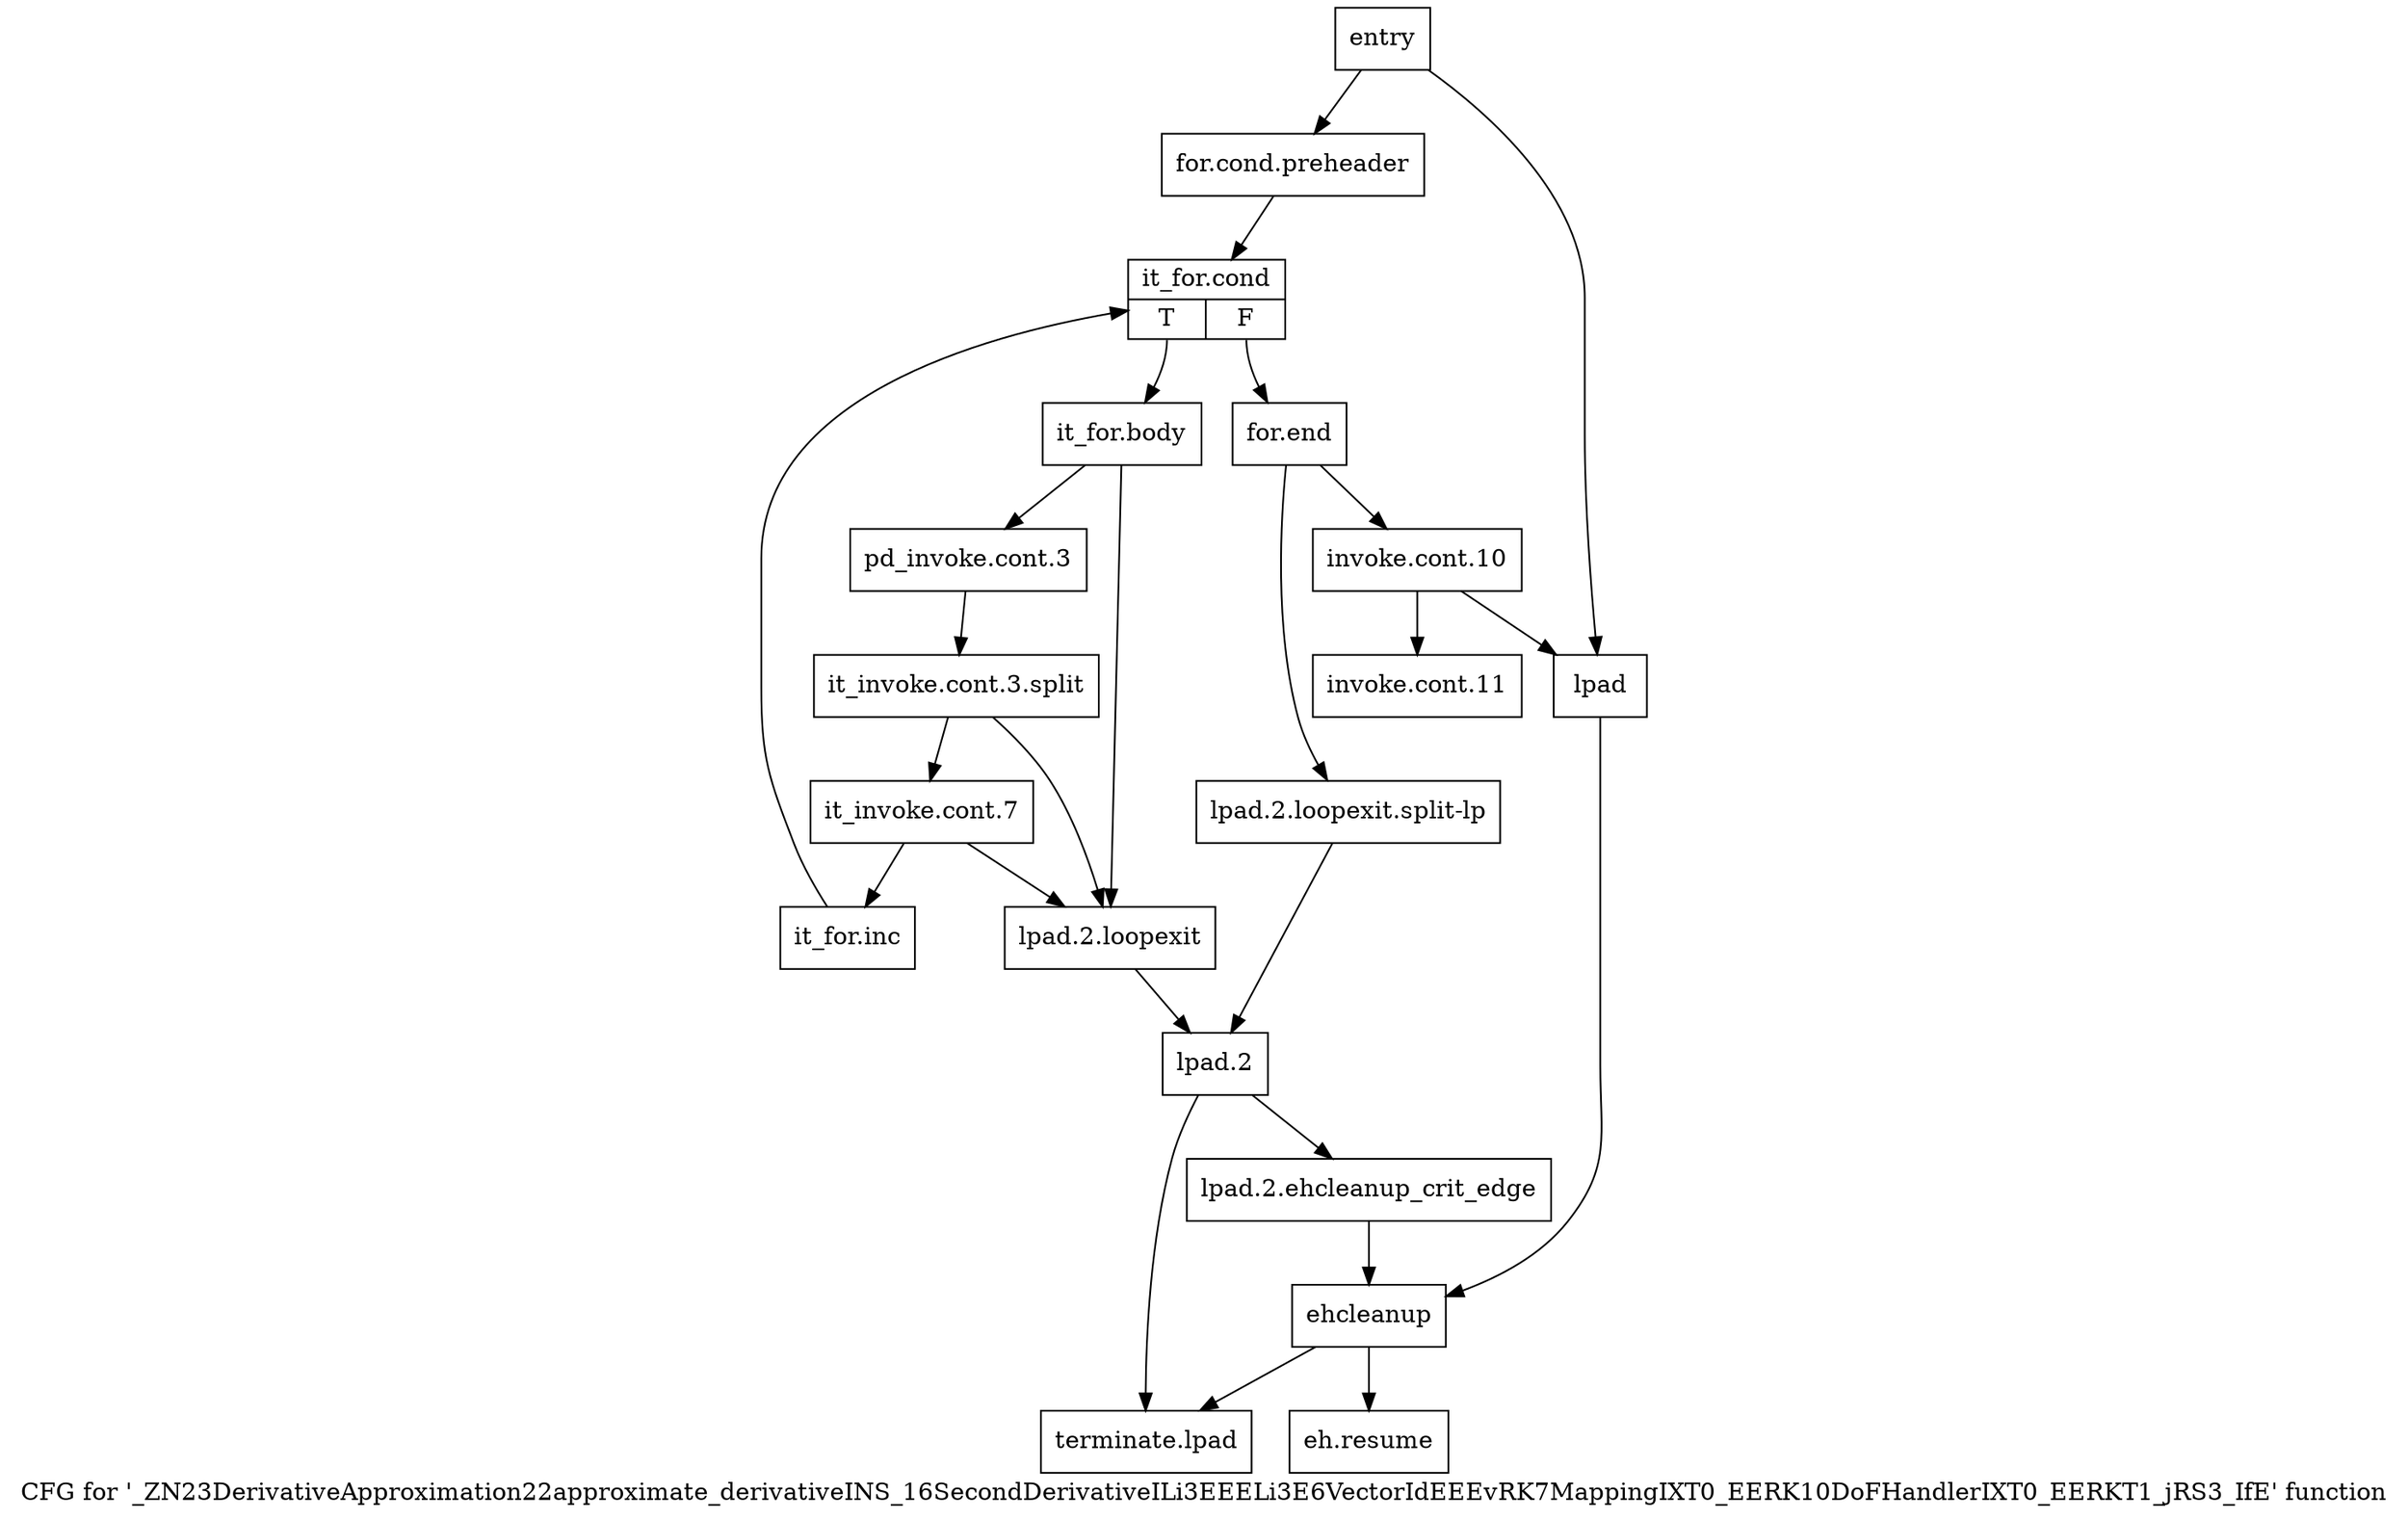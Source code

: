 digraph "CFG for '_ZN23DerivativeApproximation22approximate_derivativeINS_16SecondDerivativeILi3EEELi3E6VectorIdEEEvRK7MappingIXT0_EERK10DoFHandlerIXT0_EERKT1_jRS3_IfE' function" {
	label="CFG for '_ZN23DerivativeApproximation22approximate_derivativeINS_16SecondDerivativeILi3EEELi3E6VectorIdEEEvRK7MappingIXT0_EERK10DoFHandlerIXT0_EERKT1_jRS3_IfE' function";

	Node0x3d017f0 [shape=record,label="{entry}"];
	Node0x3d017f0 -> Node0x3d01840;
	Node0x3d017f0 -> Node0x3d01a20;
	Node0x3d01840 [shape=record,label="{for.cond.preheader}"];
	Node0x3d01840 -> Node0x3d01890;
	Node0x3d01890 [shape=record,label="{it_for.cond|{<s0>T|<s1>F}}"];
	Node0x3d01890:s0 -> Node0x3d018e0;
	Node0x3d01890:s1 -> Node0x3d01bb0;
	Node0x3d018e0 [shape=record,label="{it_for.body}"];
	Node0x3d018e0 -> Node0x3d01930;
	Node0x3d018e0 -> Node0x3d01a70;
	Node0x3d01930 [shape=record,label="{pd_invoke.cont.3}"];
	Node0x3d01930 -> Node0x9d81850;
	Node0x9d81850 [shape=record,label="{it_invoke.cont.3.split}"];
	Node0x9d81850 -> Node0x3d01980;
	Node0x9d81850 -> Node0x3d01a70;
	Node0x3d01980 [shape=record,label="{it_invoke.cont.7}"];
	Node0x3d01980 -> Node0x3d019d0;
	Node0x3d01980 -> Node0x3d01a70;
	Node0x3d019d0 [shape=record,label="{it_for.inc}"];
	Node0x3d019d0 -> Node0x3d01890;
	Node0x3d01a20 [shape=record,label="{lpad}"];
	Node0x3d01a20 -> Node0x3d01ca0;
	Node0x3d01a70 [shape=record,label="{lpad.2.loopexit}"];
	Node0x3d01a70 -> Node0x3d01b10;
	Node0x3d01ac0 [shape=record,label="{lpad.2.loopexit.split-lp}"];
	Node0x3d01ac0 -> Node0x3d01b10;
	Node0x3d01b10 [shape=record,label="{lpad.2}"];
	Node0x3d01b10 -> Node0x3d01b60;
	Node0x3d01b10 -> Node0x3d01d40;
	Node0x3d01b60 [shape=record,label="{lpad.2.ehcleanup_crit_edge}"];
	Node0x3d01b60 -> Node0x3d01ca0;
	Node0x3d01bb0 [shape=record,label="{for.end}"];
	Node0x3d01bb0 -> Node0x3d01c00;
	Node0x3d01bb0 -> Node0x3d01ac0;
	Node0x3d01c00 [shape=record,label="{invoke.cont.10}"];
	Node0x3d01c00 -> Node0x3d01c50;
	Node0x3d01c00 -> Node0x3d01a20;
	Node0x3d01c50 [shape=record,label="{invoke.cont.11}"];
	Node0x3d01ca0 [shape=record,label="{ehcleanup}"];
	Node0x3d01ca0 -> Node0x3d01cf0;
	Node0x3d01ca0 -> Node0x3d01d40;
	Node0x3d01cf0 [shape=record,label="{eh.resume}"];
	Node0x3d01d40 [shape=record,label="{terminate.lpad}"];
}
